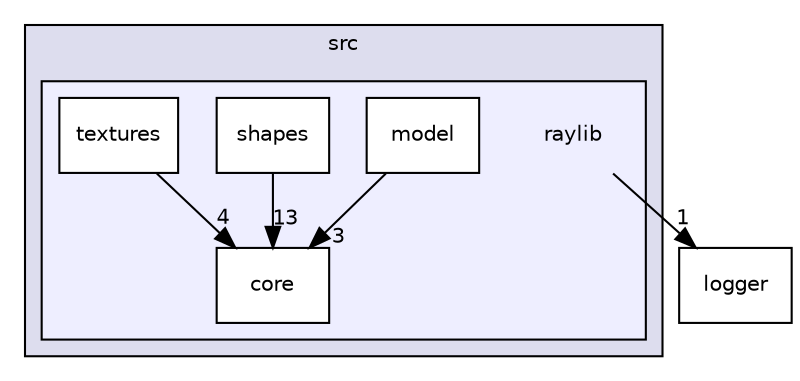 digraph "src/raylib" {
  compound=true
  node [ fontsize="10", fontname="Helvetica"];
  edge [ labelfontsize="10", labelfontname="Helvetica"];
  subgraph clusterdir_68267d1309a1af8e8297ef4c3efbcdba {
    graph [ bgcolor="#ddddee", pencolor="black", label="src" fontname="Helvetica", fontsize="10", URL="dir_68267d1309a1af8e8297ef4c3efbcdba.html"]
  subgraph clusterdir_d4cc5f0b3cfddd1b0952a9e00053f649 {
    graph [ bgcolor="#eeeeff", pencolor="black", label="" URL="dir_d4cc5f0b3cfddd1b0952a9e00053f649.html"];
    dir_d4cc5f0b3cfddd1b0952a9e00053f649 [shape=plaintext label="raylib"];
    dir_8eb5564b7954c35d70c55c3a33ff6f37 [shape=box label="core" color="black" fillcolor="white" style="filled" URL="dir_8eb5564b7954c35d70c55c3a33ff6f37.html"];
    dir_db37c42d313def05fbfe463294e4c39f [shape=box label="model" color="black" fillcolor="white" style="filled" URL="dir_db37c42d313def05fbfe463294e4c39f.html"];
    dir_48eb514e7bef1868756ef3b7ae541534 [shape=box label="shapes" color="black" fillcolor="white" style="filled" URL="dir_48eb514e7bef1868756ef3b7ae541534.html"];
    dir_21bb1922019bb3d52d5ae9abdf0a2a00 [shape=box label="textures" color="black" fillcolor="white" style="filled" URL="dir_21bb1922019bb3d52d5ae9abdf0a2a00.html"];
  }
  }
  dir_ffde1fbcaa8d6b0d34e29c3bddf7a801 [shape=box label="logger" URL="dir_ffde1fbcaa8d6b0d34e29c3bddf7a801.html"];
  dir_db37c42d313def05fbfe463294e4c39f->dir_8eb5564b7954c35d70c55c3a33ff6f37 [headlabel="3", labeldistance=1.5 headhref="dir_000019_000018.html"];
  dir_48eb514e7bef1868756ef3b7ae541534->dir_8eb5564b7954c35d70c55c3a33ff6f37 [headlabel="13", labeldistance=1.5 headhref="dir_000020_000018.html"];
  dir_d4cc5f0b3cfddd1b0952a9e00053f649->dir_ffde1fbcaa8d6b0d34e29c3bddf7a801 [headlabel="1", labeldistance=1.5 headhref="dir_000017_000016.html"];
  dir_21bb1922019bb3d52d5ae9abdf0a2a00->dir_8eb5564b7954c35d70c55c3a33ff6f37 [headlabel="4", labeldistance=1.5 headhref="dir_000021_000018.html"];
}
